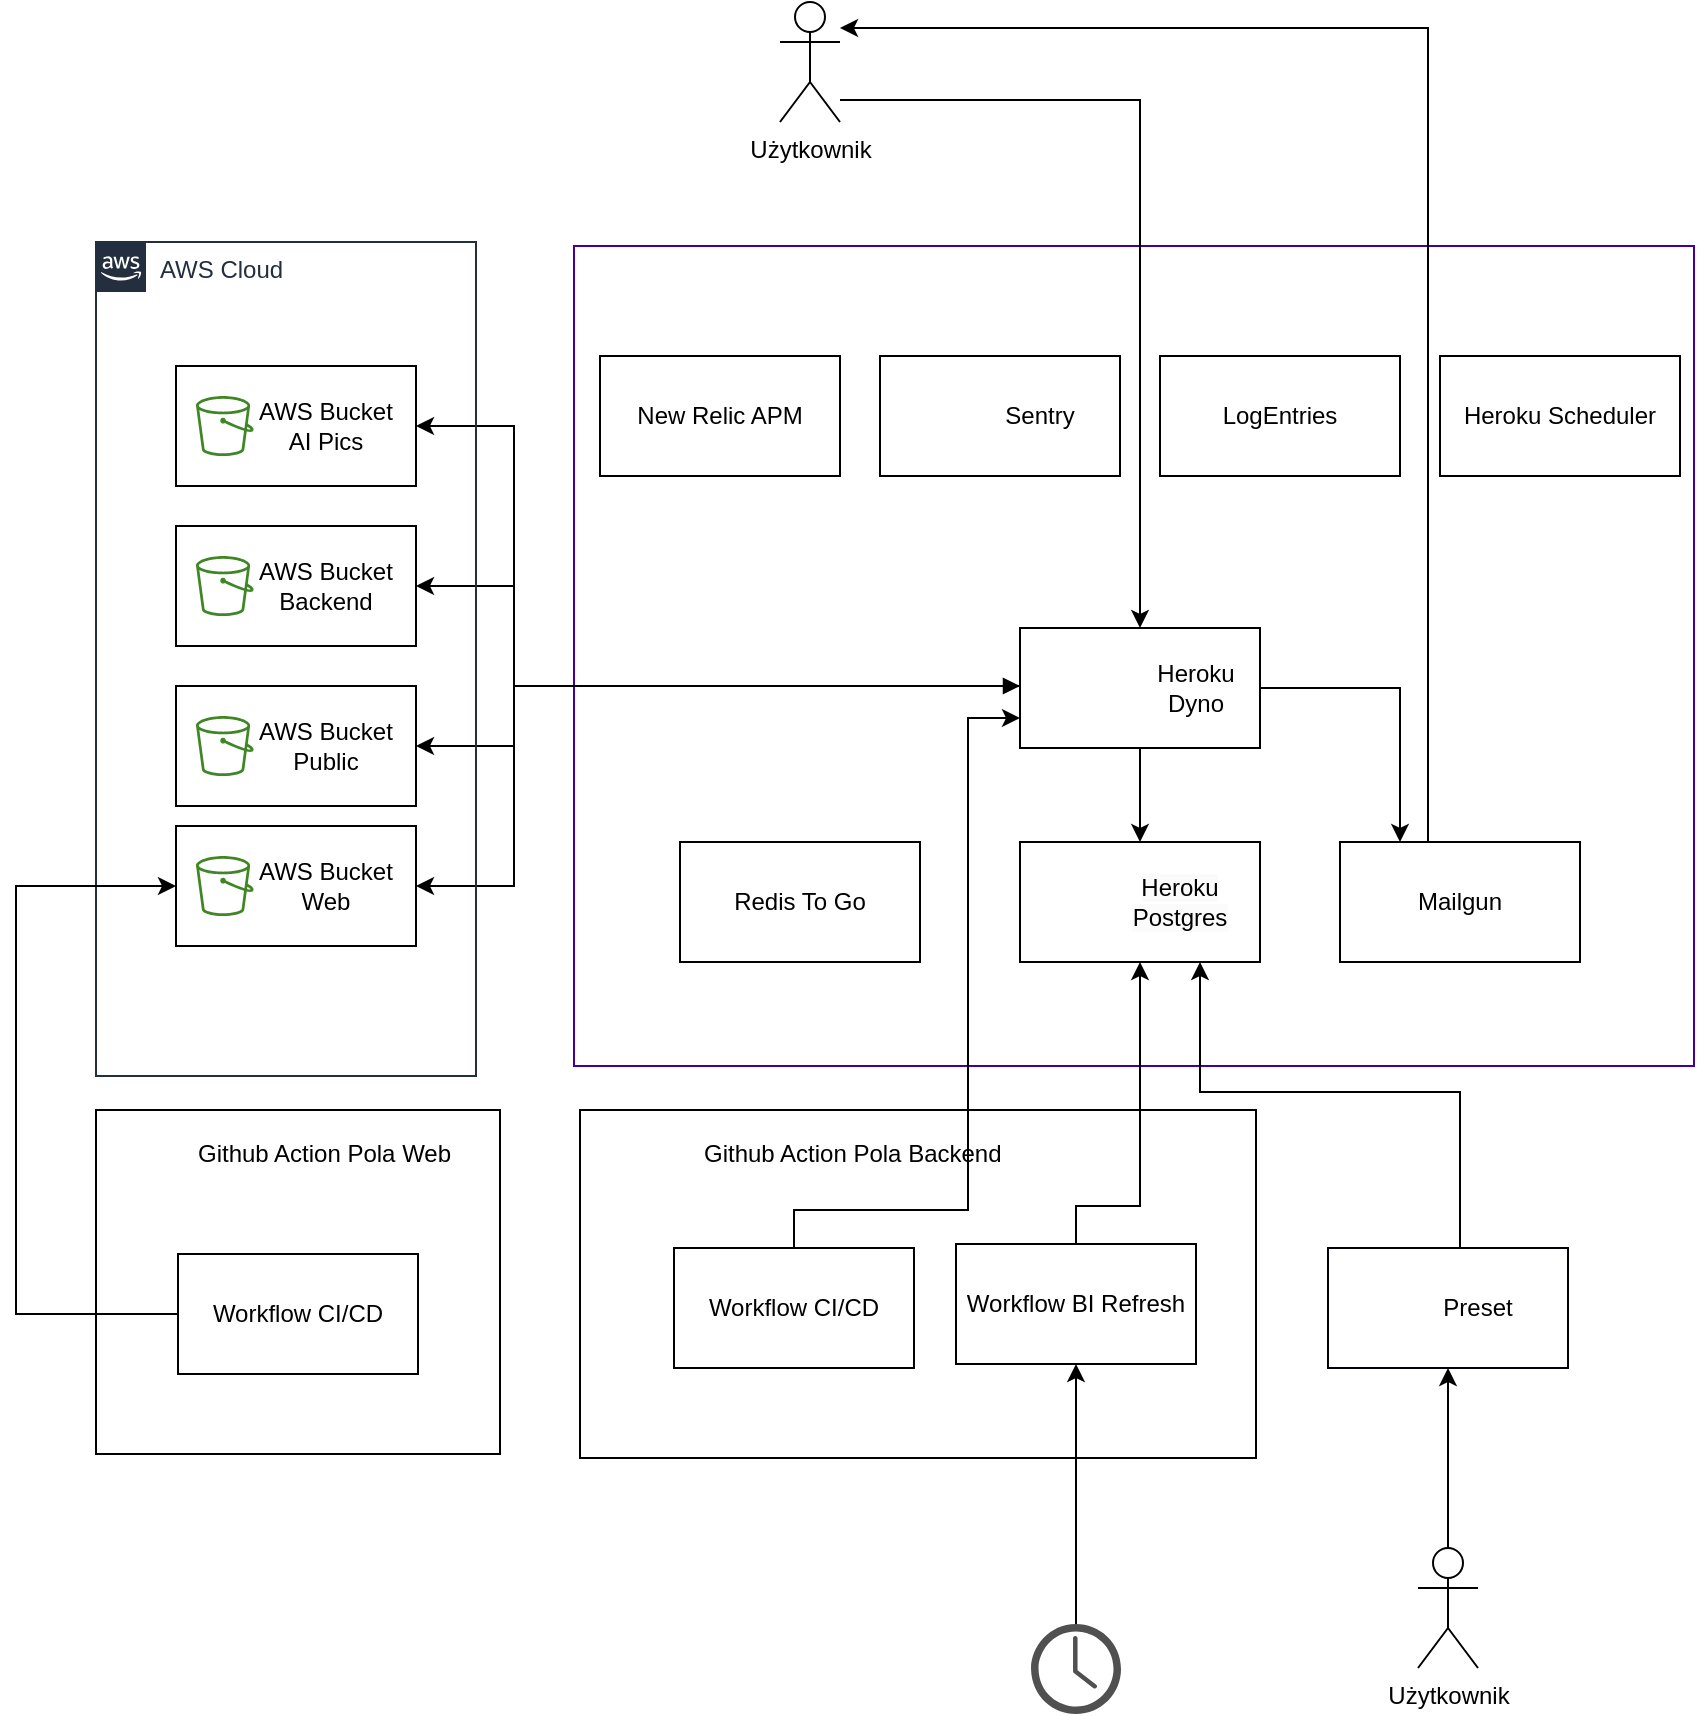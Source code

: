 <mxfile version="21.5.0" type="device">
  <diagram id="qlbjK30JJvwBy1Fe7Gxs" name="Page-1">
    <mxGraphModel dx="3093" dy="916" grid="0" gridSize="10" guides="1" tooltips="1" connect="1" arrows="1" fold="1" page="1" pageScale="1" pageWidth="827" pageHeight="1169" math="0" shadow="0">
      <root>
        <mxCell id="0" />
        <mxCell id="1" parent="0" />
        <mxCell id="SFtEIr7b2_NzB5_jaYux-1" value="" style="rounded=0;whiteSpace=wrap;html=1;fillColor=none;strokeColor=#430098;" parent="1" vertex="1">
          <mxGeometry x="160" y="200" width="560" height="410" as="geometry" />
        </mxCell>
        <mxCell id="SFtEIr7b2_NzB5_jaYux-37" style="edgeStyle=orthogonalEdgeStyle;rounded=0;orthogonalLoop=1;jettySize=auto;html=1;entryX=1;entryY=0.5;entryDx=0;entryDy=0;" parent="1" source="SFtEIr7b2_NzB5_jaYux-2" target="SFtEIr7b2_NzB5_jaYux-11" edge="1">
          <mxGeometry relative="1" as="geometry">
            <Array as="points">
              <mxPoint x="130" y="420" />
              <mxPoint x="130" y="290" />
            </Array>
          </mxGeometry>
        </mxCell>
        <mxCell id="SFtEIr7b2_NzB5_jaYux-38" style="edgeStyle=orthogonalEdgeStyle;rounded=0;orthogonalLoop=1;jettySize=auto;html=1;entryX=1;entryY=0.5;entryDx=0;entryDy=0;" parent="1" source="SFtEIr7b2_NzB5_jaYux-2" target="SFtEIr7b2_NzB5_jaYux-24" edge="1">
          <mxGeometry relative="1" as="geometry">
            <Array as="points">
              <mxPoint x="130" y="420" />
              <mxPoint x="130" y="370" />
            </Array>
          </mxGeometry>
        </mxCell>
        <mxCell id="SFtEIr7b2_NzB5_jaYux-39" style="edgeStyle=orthogonalEdgeStyle;rounded=0;orthogonalLoop=1;jettySize=auto;html=1;entryX=1;entryY=0.5;entryDx=0;entryDy=0;" parent="1" source="SFtEIr7b2_NzB5_jaYux-2" target="SFtEIr7b2_NzB5_jaYux-27" edge="1">
          <mxGeometry relative="1" as="geometry">
            <Array as="points">
              <mxPoint x="130" y="420" />
              <mxPoint x="130" y="450" />
            </Array>
          </mxGeometry>
        </mxCell>
        <mxCell id="SFtEIr7b2_NzB5_jaYux-40" style="edgeStyle=orthogonalEdgeStyle;rounded=0;orthogonalLoop=1;jettySize=auto;html=1;entryX=1;entryY=0.5;entryDx=0;entryDy=0;startArrow=block;startFill=1;" parent="1" source="SFtEIr7b2_NzB5_jaYux-2" target="SFtEIr7b2_NzB5_jaYux-30" edge="1">
          <mxGeometry relative="1" as="geometry">
            <Array as="points">
              <mxPoint x="130" y="420" />
              <mxPoint x="130" y="520" />
            </Array>
          </mxGeometry>
        </mxCell>
        <mxCell id="SFtEIr7b2_NzB5_jaYux-61" style="edgeStyle=orthogonalEdgeStyle;rounded=0;orthogonalLoop=1;jettySize=auto;html=1;" parent="1" source="SFtEIr7b2_NzB5_jaYux-2" target="SFtEIr7b2_NzB5_jaYux-4" edge="1">
          <mxGeometry relative="1" as="geometry" />
        </mxCell>
        <mxCell id="SFtEIr7b2_NzB5_jaYux-62" style="edgeStyle=orthogonalEdgeStyle;rounded=0;orthogonalLoop=1;jettySize=auto;html=1;entryX=0.25;entryY=0;entryDx=0;entryDy=0;" parent="1" source="SFtEIr7b2_NzB5_jaYux-2" target="SFtEIr7b2_NzB5_jaYux-6" edge="1">
          <mxGeometry relative="1" as="geometry" />
        </mxCell>
        <mxCell id="SFtEIr7b2_NzB5_jaYux-3" value="Heroku Scheduler" style="rounded=0;whiteSpace=wrap;html=1;" parent="1" vertex="1">
          <mxGeometry x="593" y="255" width="120" height="60" as="geometry" />
        </mxCell>
        <mxCell id="SFtEIr7b2_NzB5_jaYux-5" value="LogEntries" style="rounded=0;whiteSpace=wrap;html=1;" parent="1" vertex="1">
          <mxGeometry x="453" y="255" width="120" height="60" as="geometry" />
        </mxCell>
        <mxCell id="SFtEIr7b2_NzB5_jaYux-63" style="edgeStyle=orthogonalEdgeStyle;rounded=0;orthogonalLoop=1;jettySize=auto;html=1;" parent="1" source="SFtEIr7b2_NzB5_jaYux-6" target="SFtEIr7b2_NzB5_jaYux-56" edge="1">
          <mxGeometry relative="1" as="geometry">
            <Array as="points">
              <mxPoint x="587" y="91" />
            </Array>
          </mxGeometry>
        </mxCell>
        <mxCell id="SFtEIr7b2_NzB5_jaYux-6" value="Mailgun" style="rounded=0;whiteSpace=wrap;html=1;" parent="1" vertex="1">
          <mxGeometry x="543" y="498" width="120" height="60" as="geometry" />
        </mxCell>
        <mxCell id="SFtEIr7b2_NzB5_jaYux-7" value="New Relic APM" style="rounded=0;whiteSpace=wrap;html=1;" parent="1" vertex="1">
          <mxGeometry x="173" y="255" width="120" height="60" as="geometry" />
        </mxCell>
        <mxCell id="SFtEIr7b2_NzB5_jaYux-8" value="Redis To Go" style="rounded=0;whiteSpace=wrap;html=1;" parent="1" vertex="1">
          <mxGeometry x="213" y="498" width="120" height="60" as="geometry" />
        </mxCell>
        <mxCell id="SFtEIr7b2_NzB5_jaYux-9" value="" style="rounded=0;whiteSpace=wrap;html=1;" parent="1" vertex="1">
          <mxGeometry x="313" y="255" width="120" height="60" as="geometry" />
        </mxCell>
        <mxCell id="SFtEIr7b2_NzB5_jaYux-17" value="" style="shape=image;verticalLabelPosition=bottom;labelBackgroundColor=#ffffff;verticalAlign=top;aspect=fixed;imageAspect=0;image=https://brand.heroku.com/static/media/heroku-logotype-horizontal.81c49462.svg;" parent="1" vertex="1">
          <mxGeometry x="170" y="210" width="100.5" height="30" as="geometry" />
        </mxCell>
        <mxCell id="SFtEIr7b2_NzB5_jaYux-18" value="AWS Cloud" style="points=[[0,0],[0.25,0],[0.5,0],[0.75,0],[1,0],[1,0.25],[1,0.5],[1,0.75],[1,1],[0.75,1],[0.5,1],[0.25,1],[0,1],[0,0.75],[0,0.5],[0,0.25]];outlineConnect=0;gradientColor=none;html=1;whiteSpace=wrap;fontSize=12;fontStyle=0;container=1;pointerEvents=0;collapsible=0;recursiveResize=0;shape=mxgraph.aws4.group;grIcon=mxgraph.aws4.group_aws_cloud_alt;strokeColor=#232F3E;fillColor=none;verticalAlign=top;align=left;spacingLeft=30;fontColor=#232F3E;dashed=0;" parent="1" vertex="1">
          <mxGeometry x="-79" y="198" width="190" height="417" as="geometry" />
        </mxCell>
        <mxCell id="SFtEIr7b2_NzB5_jaYux-32" value="" style="group" parent="SFtEIr7b2_NzB5_jaYux-18" vertex="1" connectable="0">
          <mxGeometry x="40" y="62" width="120" height="290" as="geometry" />
        </mxCell>
        <mxCell id="SFtEIr7b2_NzB5_jaYux-22" value="" style="group" parent="SFtEIr7b2_NzB5_jaYux-32" vertex="1" connectable="0">
          <mxGeometry width="120" height="60" as="geometry" />
        </mxCell>
        <mxCell id="SFtEIr7b2_NzB5_jaYux-11" value="AWS Bucket&lt;br&gt;AI Pics" style="rounded=0;whiteSpace=wrap;html=1;spacingLeft=30;" parent="SFtEIr7b2_NzB5_jaYux-22" vertex="1">
          <mxGeometry width="120" height="60" as="geometry" />
        </mxCell>
        <mxCell id="SFtEIr7b2_NzB5_jaYux-19" value="" style="sketch=0;outlineConnect=0;fontColor=#232F3E;gradientColor=none;fillColor=#3F8624;strokeColor=none;dashed=0;verticalLabelPosition=bottom;verticalAlign=top;align=center;html=1;fontSize=12;fontStyle=0;aspect=fixed;pointerEvents=1;shape=mxgraph.aws4.bucket;" parent="SFtEIr7b2_NzB5_jaYux-22" vertex="1">
          <mxGeometry x="10" y="15" width="28.85" height="30" as="geometry" />
        </mxCell>
        <mxCell id="SFtEIr7b2_NzB5_jaYux-23" value="" style="group" parent="SFtEIr7b2_NzB5_jaYux-32" vertex="1" connectable="0">
          <mxGeometry y="80" width="120" height="60" as="geometry" />
        </mxCell>
        <mxCell id="SFtEIr7b2_NzB5_jaYux-24" value="AWS Bucket&lt;br&gt;Backend" style="rounded=0;whiteSpace=wrap;html=1;spacingLeft=30;" parent="SFtEIr7b2_NzB5_jaYux-23" vertex="1">
          <mxGeometry width="120" height="60" as="geometry" />
        </mxCell>
        <mxCell id="SFtEIr7b2_NzB5_jaYux-25" value="" style="sketch=0;outlineConnect=0;fontColor=#232F3E;gradientColor=none;fillColor=#3F8624;strokeColor=none;dashed=0;verticalLabelPosition=bottom;verticalAlign=top;align=center;html=1;fontSize=12;fontStyle=0;aspect=fixed;pointerEvents=1;shape=mxgraph.aws4.bucket;" parent="SFtEIr7b2_NzB5_jaYux-23" vertex="1">
          <mxGeometry x="10" y="15" width="28.85" height="30" as="geometry" />
        </mxCell>
        <mxCell id="SFtEIr7b2_NzB5_jaYux-26" value="" style="group" parent="SFtEIr7b2_NzB5_jaYux-32" vertex="1" connectable="0">
          <mxGeometry y="160" width="120" height="60" as="geometry" />
        </mxCell>
        <mxCell id="SFtEIr7b2_NzB5_jaYux-27" value="AWS Bucket&lt;br&gt;Public" style="rounded=0;whiteSpace=wrap;html=1;spacingLeft=30;" parent="SFtEIr7b2_NzB5_jaYux-26" vertex="1">
          <mxGeometry width="120" height="60" as="geometry" />
        </mxCell>
        <mxCell id="SFtEIr7b2_NzB5_jaYux-28" value="" style="sketch=0;outlineConnect=0;fontColor=#232F3E;gradientColor=none;fillColor=#3F8624;strokeColor=none;dashed=0;verticalLabelPosition=bottom;verticalAlign=top;align=center;html=1;fontSize=12;fontStyle=0;aspect=fixed;pointerEvents=1;shape=mxgraph.aws4.bucket;" parent="SFtEIr7b2_NzB5_jaYux-26" vertex="1">
          <mxGeometry x="10" y="15" width="28.85" height="30" as="geometry" />
        </mxCell>
        <mxCell id="SFtEIr7b2_NzB5_jaYux-29" value="" style="group" parent="SFtEIr7b2_NzB5_jaYux-32" vertex="1" connectable="0">
          <mxGeometry y="230" width="120" height="60" as="geometry" />
        </mxCell>
        <mxCell id="SFtEIr7b2_NzB5_jaYux-30" value="AWS Bucket&lt;br&gt;Web" style="rounded=0;whiteSpace=wrap;html=1;spacingLeft=30;" parent="SFtEIr7b2_NzB5_jaYux-29" vertex="1">
          <mxGeometry width="120" height="60" as="geometry" />
        </mxCell>
        <mxCell id="SFtEIr7b2_NzB5_jaYux-31" value="" style="sketch=0;outlineConnect=0;fontColor=#232F3E;gradientColor=none;fillColor=#3F8624;strokeColor=none;dashed=0;verticalLabelPosition=bottom;verticalAlign=top;align=center;html=1;fontSize=12;fontStyle=0;aspect=fixed;pointerEvents=1;shape=mxgraph.aws4.bucket;" parent="SFtEIr7b2_NzB5_jaYux-29" vertex="1">
          <mxGeometry x="10" y="15" width="28.85" height="30" as="geometry" />
        </mxCell>
        <mxCell id="SFtEIr7b2_NzB5_jaYux-41" value="" style="rounded=0;whiteSpace=wrap;html=1;strokeColor=#000000;fillColor=none;" parent="1" vertex="1">
          <mxGeometry x="-79" y="632" width="202" height="172" as="geometry" />
        </mxCell>
        <mxCell id="SFtEIr7b2_NzB5_jaYux-42" value="" style="rounded=0;whiteSpace=wrap;html=1;strokeColor=default;fillColor=none;" parent="1" vertex="1">
          <mxGeometry x="163" y="632" width="338" height="174" as="geometry" />
        </mxCell>
        <mxCell id="SFtEIr7b2_NzB5_jaYux-43" value="" style="shape=image;verticalLabelPosition=bottom;labelBackgroundColor=#ffffff;verticalAlign=top;aspect=fixed;imageAspect=0;image=https://github.githubassets.com/images/modules/logos_page/GitHub-Mark.png;" parent="1" vertex="1">
          <mxGeometry x="-76" y="635" width="44" height="44" as="geometry" />
        </mxCell>
        <mxCell id="SFtEIr7b2_NzB5_jaYux-45" value="Github Action Pola Web" style="text;html=1;strokeColor=none;fillColor=none;align=left;verticalAlign=middle;whiteSpace=wrap;rounded=0;" parent="1" vertex="1">
          <mxGeometry x="-30" y="639" width="148" height="30" as="geometry" />
        </mxCell>
        <mxCell id="SFtEIr7b2_NzB5_jaYux-55" style="edgeStyle=orthogonalEdgeStyle;rounded=0;orthogonalLoop=1;jettySize=auto;html=1;entryX=0;entryY=0.5;entryDx=0;entryDy=0;" parent="1" source="SFtEIr7b2_NzB5_jaYux-46" target="SFtEIr7b2_NzB5_jaYux-30" edge="1">
          <mxGeometry relative="1" as="geometry">
            <Array as="points">
              <mxPoint x="-119" y="734" />
              <mxPoint x="-119" y="520" />
            </Array>
          </mxGeometry>
        </mxCell>
        <mxCell id="SFtEIr7b2_NzB5_jaYux-46" value="Workflow CI/CD" style="rounded=0;whiteSpace=wrap;html=1;strokeColor=#000000;fillColor=none;" parent="1" vertex="1">
          <mxGeometry x="-38" y="704" width="120" height="60" as="geometry" />
        </mxCell>
        <mxCell id="SFtEIr7b2_NzB5_jaYux-48" value="" style="shape=image;verticalLabelPosition=bottom;labelBackgroundColor=#ffffff;verticalAlign=top;aspect=fixed;imageAspect=0;image=https://github.githubassets.com/images/modules/logos_page/GitHub-Mark.png;" parent="1" vertex="1">
          <mxGeometry x="166" y="635" width="44" height="44" as="geometry" />
        </mxCell>
        <mxCell id="SFtEIr7b2_NzB5_jaYux-49" value="Github Action Pola Backend" style="text;html=1;strokeColor=none;fillColor=none;align=left;verticalAlign=middle;whiteSpace=wrap;rounded=0;" parent="1" vertex="1">
          <mxGeometry x="223" y="639" width="241" height="30" as="geometry" />
        </mxCell>
        <mxCell id="SFtEIr7b2_NzB5_jaYux-64" style="edgeStyle=orthogonalEdgeStyle;rounded=0;orthogonalLoop=1;jettySize=auto;html=1;entryX=0;entryY=0.75;entryDx=0;entryDy=0;" parent="1" source="SFtEIr7b2_NzB5_jaYux-53" target="SFtEIr7b2_NzB5_jaYux-2" edge="1">
          <mxGeometry relative="1" as="geometry">
            <Array as="points">
              <mxPoint x="270" y="682" />
              <mxPoint x="357" y="682" />
              <mxPoint x="357" y="436" />
            </Array>
          </mxGeometry>
        </mxCell>
        <mxCell id="SFtEIr7b2_NzB5_jaYux-53" value="Workflow CI/CD" style="rounded=0;whiteSpace=wrap;html=1;strokeColor=#000000;fillColor=none;" parent="1" vertex="1">
          <mxGeometry x="210" y="701" width="120" height="60" as="geometry" />
        </mxCell>
        <mxCell id="SFtEIr7b2_NzB5_jaYux-60" style="edgeStyle=orthogonalEdgeStyle;rounded=0;orthogonalLoop=1;jettySize=auto;html=1;" parent="1" source="SFtEIr7b2_NzB5_jaYux-54" target="SFtEIr7b2_NzB5_jaYux-4" edge="1">
          <mxGeometry relative="1" as="geometry">
            <Array as="points">
              <mxPoint x="411" y="680" />
              <mxPoint x="443" y="680" />
            </Array>
          </mxGeometry>
        </mxCell>
        <mxCell id="SFtEIr7b2_NzB5_jaYux-54" value="Workflow BI Refresh" style="rounded=0;whiteSpace=wrap;html=1;strokeColor=#000000;fillColor=none;" parent="1" vertex="1">
          <mxGeometry x="351" y="699" width="120" height="60" as="geometry" />
        </mxCell>
        <mxCell id="SFtEIr7b2_NzB5_jaYux-58" style="edgeStyle=orthogonalEdgeStyle;rounded=0;orthogonalLoop=1;jettySize=auto;html=1;entryX=0.5;entryY=0;entryDx=0;entryDy=0;" parent="1" source="SFtEIr7b2_NzB5_jaYux-56" target="SFtEIr7b2_NzB5_jaYux-2" edge="1">
          <mxGeometry relative="1" as="geometry">
            <Array as="points">
              <mxPoint x="443" y="127" />
            </Array>
          </mxGeometry>
        </mxCell>
        <mxCell id="SFtEIr7b2_NzB5_jaYux-56" value="Użytkownik" style="shape=umlActor;verticalLabelPosition=bottom;verticalAlign=top;html=1;strokeColor=#000000;fillColor=none;" parent="1" vertex="1">
          <mxGeometry x="263" y="78" width="30" height="60" as="geometry" />
        </mxCell>
        <mxCell id="hWMDdhYHitPVyJJwHZ2V-8" style="edgeStyle=orthogonalEdgeStyle;rounded=0;orthogonalLoop=1;jettySize=auto;html=1;entryX=0.75;entryY=1;entryDx=0;entryDy=0;" edge="1" parent="1" source="SFtEIr7b2_NzB5_jaYux-75" target="SFtEIr7b2_NzB5_jaYux-4">
          <mxGeometry relative="1" as="geometry">
            <Array as="points">
              <mxPoint x="603" y="623" />
              <mxPoint x="473" y="623" />
            </Array>
          </mxGeometry>
        </mxCell>
        <mxCell id="SFtEIr7b2_NzB5_jaYux-83" style="edgeStyle=orthogonalEdgeStyle;rounded=0;orthogonalLoop=1;jettySize=auto;html=1;startArrow=none;startFill=0;endArrow=classic;endFill=1;" parent="1" source="SFtEIr7b2_NzB5_jaYux-82" target="SFtEIr7b2_NzB5_jaYux-75" edge="1">
          <mxGeometry relative="1" as="geometry" />
        </mxCell>
        <mxCell id="SFtEIr7b2_NzB5_jaYux-82" value="Użytkownik" style="shape=umlActor;verticalLabelPosition=bottom;verticalAlign=top;html=1;outlineConnect=0;strokeColor=#000000;fillColor=none;" parent="1" vertex="1">
          <mxGeometry x="582" y="851" width="30" height="60" as="geometry" />
        </mxCell>
        <mxCell id="SFtEIr7b2_NzB5_jaYux-85" style="edgeStyle=orthogonalEdgeStyle;rounded=0;orthogonalLoop=1;jettySize=auto;html=1;entryX=0.5;entryY=1;entryDx=0;entryDy=0;startArrow=none;startFill=0;endArrow=classic;endFill=1;" parent="1" source="SFtEIr7b2_NzB5_jaYux-84" target="SFtEIr7b2_NzB5_jaYux-54" edge="1">
          <mxGeometry relative="1" as="geometry" />
        </mxCell>
        <mxCell id="SFtEIr7b2_NzB5_jaYux-84" value="" style="sketch=0;pointerEvents=1;shadow=0;dashed=0;html=1;strokeColor=none;fillColor=#505050;labelPosition=center;verticalLabelPosition=bottom;verticalAlign=top;outlineConnect=0;align=center;shape=mxgraph.office.concepts.clock;" parent="1" vertex="1">
          <mxGeometry x="388.5" y="889" width="45" height="45" as="geometry" />
        </mxCell>
        <mxCell id="hWMDdhYHitPVyJJwHZ2V-10" value="" style="group" vertex="1" connectable="0" parent="1">
          <mxGeometry x="383" y="498" width="120" height="60" as="geometry" />
        </mxCell>
        <mxCell id="SFtEIr7b2_NzB5_jaYux-4" value="" style="rounded=0;whiteSpace=wrap;html=1;" parent="hWMDdhYHitPVyJJwHZ2V-10" vertex="1">
          <mxGeometry width="120" height="60" as="geometry" />
        </mxCell>
        <mxCell id="hWMDdhYHitPVyJJwHZ2V-1" value="" style="shape=image;verticalLabelPosition=bottom;labelBackgroundColor=default;verticalAlign=top;aspect=fixed;imageAspect=0;image=https://upload.wikimedia.org/wikipedia/commons/thumb/2/29/Postgresql_elephant.svg/993px-Postgresql_elephant.svg.png;" vertex="1" parent="hWMDdhYHitPVyJJwHZ2V-10">
          <mxGeometry x="14.43" y="17" width="27.15" height="28" as="geometry" />
        </mxCell>
        <mxCell id="hWMDdhYHitPVyJJwHZ2V-2" value="&lt;meta charset=&quot;utf-8&quot;&gt;&lt;span style=&quot;color: rgb(0, 0, 0); font-family: Helvetica; font-size: 12px; font-style: normal; font-variant-ligatures: normal; font-variant-caps: normal; font-weight: 400; letter-spacing: normal; orphans: 2; text-align: center; text-indent: 0px; text-transform: none; widows: 2; word-spacing: 0px; -webkit-text-stroke-width: 0px; background-color: rgb(251, 251, 251); text-decoration-thickness: initial; text-decoration-style: initial; text-decoration-color: initial; float: none; display: inline !important;&quot;&gt;Heroku Postgres&lt;/span&gt;" style="text;html=1;strokeColor=none;fillColor=none;align=center;verticalAlign=middle;whiteSpace=wrap;rounded=0;" vertex="1" parent="hWMDdhYHitPVyJJwHZ2V-10">
          <mxGeometry x="50" y="15" width="60" height="30" as="geometry" />
        </mxCell>
        <mxCell id="hWMDdhYHitPVyJJwHZ2V-11" value="" style="group" vertex="1" connectable="0" parent="1">
          <mxGeometry x="537" y="701" width="120" height="60" as="geometry" />
        </mxCell>
        <mxCell id="SFtEIr7b2_NzB5_jaYux-75" value="Preset" style="rounded=0;whiteSpace=wrap;html=1;strokeColor=#030008;fillColor=none;spacingLeft=30;" parent="hWMDdhYHitPVyJJwHZ2V-11" vertex="1">
          <mxGeometry width="120" height="60" as="geometry" />
        </mxCell>
        <mxCell id="hWMDdhYHitPVyJJwHZ2V-7" value="" style="shape=image;imageAspect=0;aspect=fixed;verticalLabelPosition=bottom;verticalAlign=top;image=https://avatars.githubusercontent.com/u/42724554;" vertex="1" parent="hWMDdhYHitPVyJJwHZ2V-11">
          <mxGeometry x="10" y="10" width="40" height="40" as="geometry" />
        </mxCell>
        <mxCell id="hWMDdhYHitPVyJJwHZ2V-13" value="" style="group" vertex="1" connectable="0" parent="1">
          <mxGeometry x="383" y="391" width="120" height="60" as="geometry" />
        </mxCell>
        <mxCell id="hWMDdhYHitPVyJJwHZ2V-16" value="" style="group" vertex="1" connectable="0" parent="hWMDdhYHitPVyJJwHZ2V-13">
          <mxGeometry width="120" height="60" as="geometry" />
        </mxCell>
        <mxCell id="SFtEIr7b2_NzB5_jaYux-2" value="" style="rounded=0;whiteSpace=wrap;html=1;" parent="hWMDdhYHitPVyJJwHZ2V-16" vertex="1">
          <mxGeometry width="120" height="60" as="geometry" />
        </mxCell>
        <mxCell id="hWMDdhYHitPVyJJwHZ2V-9" value="" style="shape=image;imageAspect=0;aspect=fixed;verticalLabelPosition=bottom;verticalAlign=top;image=https://seeklogo.com/images/H/heroku-logo-90FDE34A7D-seeklogo.com.png;" vertex="1" parent="hWMDdhYHitPVyJJwHZ2V-16">
          <mxGeometry x="15" y="11.25" width="37.5" height="37.5" as="geometry" />
        </mxCell>
        <mxCell id="hWMDdhYHitPVyJJwHZ2V-12" value="Heroku Dyno" style="text;html=1;strokeColor=none;fillColor=none;align=center;verticalAlign=middle;whiteSpace=wrap;rounded=0;" vertex="1" parent="hWMDdhYHitPVyJJwHZ2V-16">
          <mxGeometry x="58" y="3.5" width="60" height="53" as="geometry" />
        </mxCell>
        <mxCell id="hWMDdhYHitPVyJJwHZ2V-14" value="" style="shape=image;imageAspect=0;aspect=fixed;verticalLabelPosition=bottom;verticalAlign=top;image=https://cdn.icon-icons.com/icons2/2389/PNG/512/sentry_logo_icon_144898.png;" vertex="1" parent="1">
          <mxGeometry x="325" y="266.5" width="31.5" height="31.5" as="geometry" />
        </mxCell>
        <mxCell id="hWMDdhYHitPVyJJwHZ2V-17" value="Sentry" style="text;html=1;strokeColor=none;fillColor=none;align=center;verticalAlign=middle;whiteSpace=wrap;rounded=0;" vertex="1" parent="1">
          <mxGeometry x="363" y="270" width="60" height="30" as="geometry" />
        </mxCell>
      </root>
    </mxGraphModel>
  </diagram>
</mxfile>
